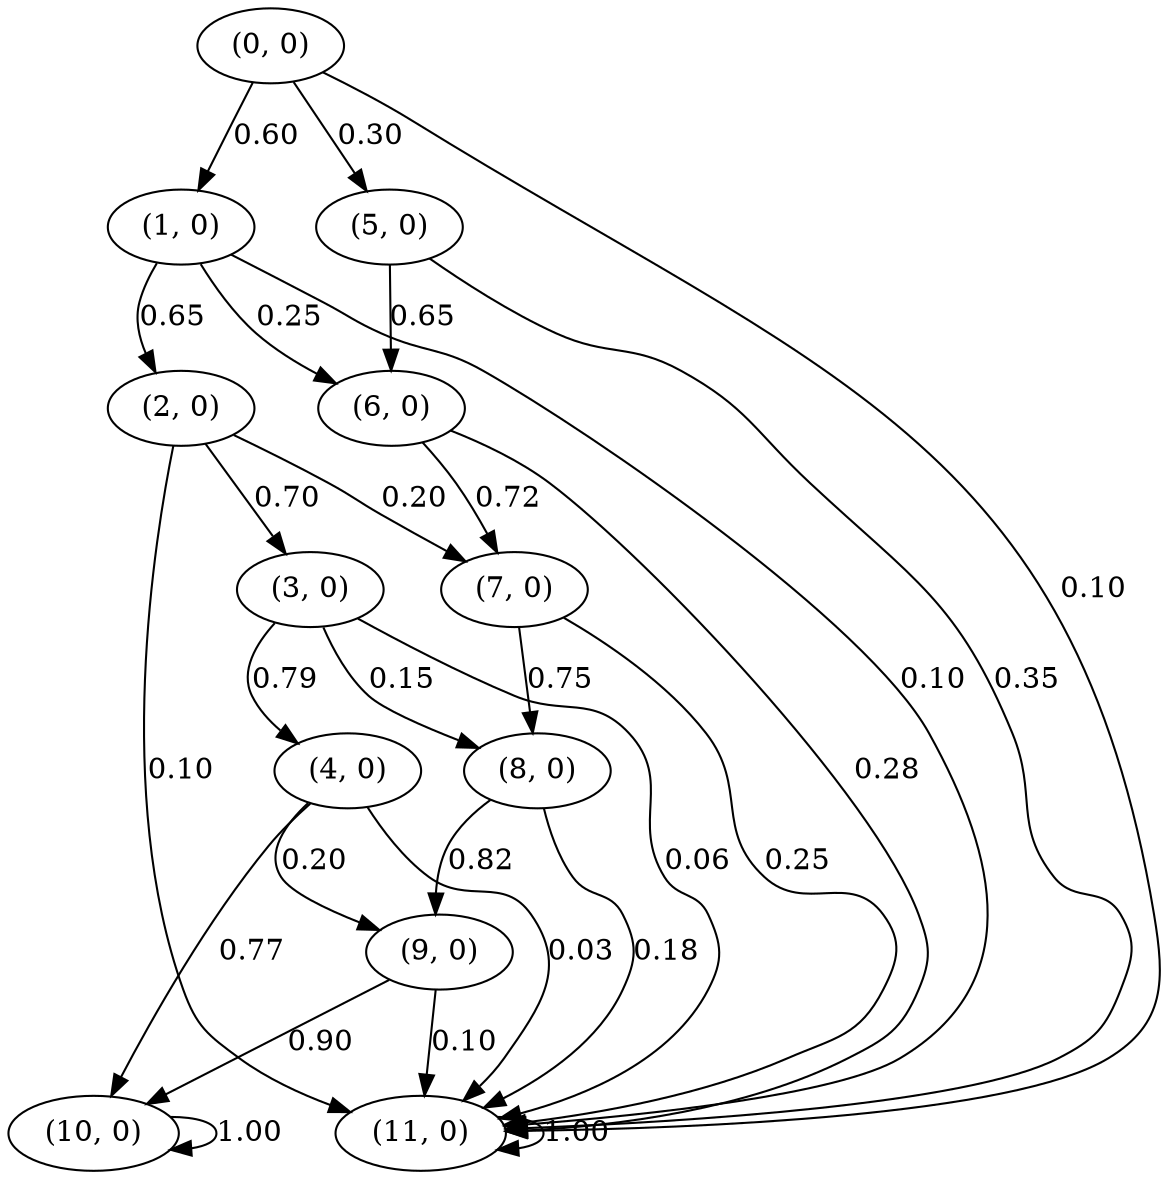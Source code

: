 digraph  {
"(0, 0)";
"(1, 0)";
"(5, 0)";
"(11, 0)";
"(2, 0)";
"(6, 0)";
"(3, 0)";
"(7, 0)";
"(4, 0)";
"(8, 0)";
"(9, 0)";
"(10, 0)";
"(0, 0)" -> "(1, 0)"  [key=0, label="0.60", weight="0.6"];
"(0, 0)" -> "(5, 0)"  [key=0, label="0.30", weight="0.3"];
"(0, 0)" -> "(11, 0)"  [key=0, label="0.10", weight="0.1"];
"(1, 0)" -> "(2, 0)"  [key=0, label="0.65", weight="0.65"];
"(1, 0)" -> "(6, 0)"  [key=0, label="0.25", weight="0.25"];
"(1, 0)" -> "(11, 0)"  [key=0, label="0.10", weight="0.1"];
"(5, 0)" -> "(6, 0)"  [key=0, label="0.65", weight="0.65"];
"(5, 0)" -> "(11, 0)"  [key=0, label="0.35", weight="0.35"];
"(11, 0)" -> "(11, 0)"  [key=0, label="1.00", weight="1.0"];
"(2, 0)" -> "(3, 0)"  [key=0, label="0.70", weight="0.7000000000000001"];
"(2, 0)" -> "(7, 0)"  [key=0, label="0.20", weight="0.2"];
"(2, 0)" -> "(11, 0)"  [key=0, label="0.10", weight="0.1"];
"(6, 0)" -> "(7, 0)"  [key=0, label="0.72", weight="0.72"];
"(6, 0)" -> "(11, 0)"  [key=0, label="0.28", weight="0.28"];
"(3, 0)" -> "(4, 0)"  [key=0, label="0.79", weight="0.79"];
"(3, 0)" -> "(8, 0)"  [key=0, label="0.15", weight="0.15"];
"(3, 0)" -> "(11, 0)"  [key=0, label="0.06", weight="0.06"];
"(7, 0)" -> "(8, 0)"  [key=0, label="0.75", weight="0.75"];
"(7, 0)" -> "(11, 0)"  [key=0, label="0.25", weight="0.25"];
"(4, 0)" -> "(9, 0)"  [key=0, label="0.20", weight="0.2"];
"(4, 0)" -> "(10, 0)"  [key=0, label="0.77", weight="0.77"];
"(4, 0)" -> "(11, 0)"  [key=0, label="0.03", weight="0.03"];
"(8, 0)" -> "(9, 0)"  [key=0, label="0.82", weight="0.8200000000000001"];
"(8, 0)" -> "(11, 0)"  [key=0, label="0.18", weight="0.18"];
"(9, 0)" -> "(10, 0)"  [key=0, label="0.90", weight="0.9"];
"(9, 0)" -> "(11, 0)"  [key=0, label="0.10", weight="0.1"];
"(10, 0)" -> "(10, 0)"  [key=0, label="1.00", weight="1.0"];
}
